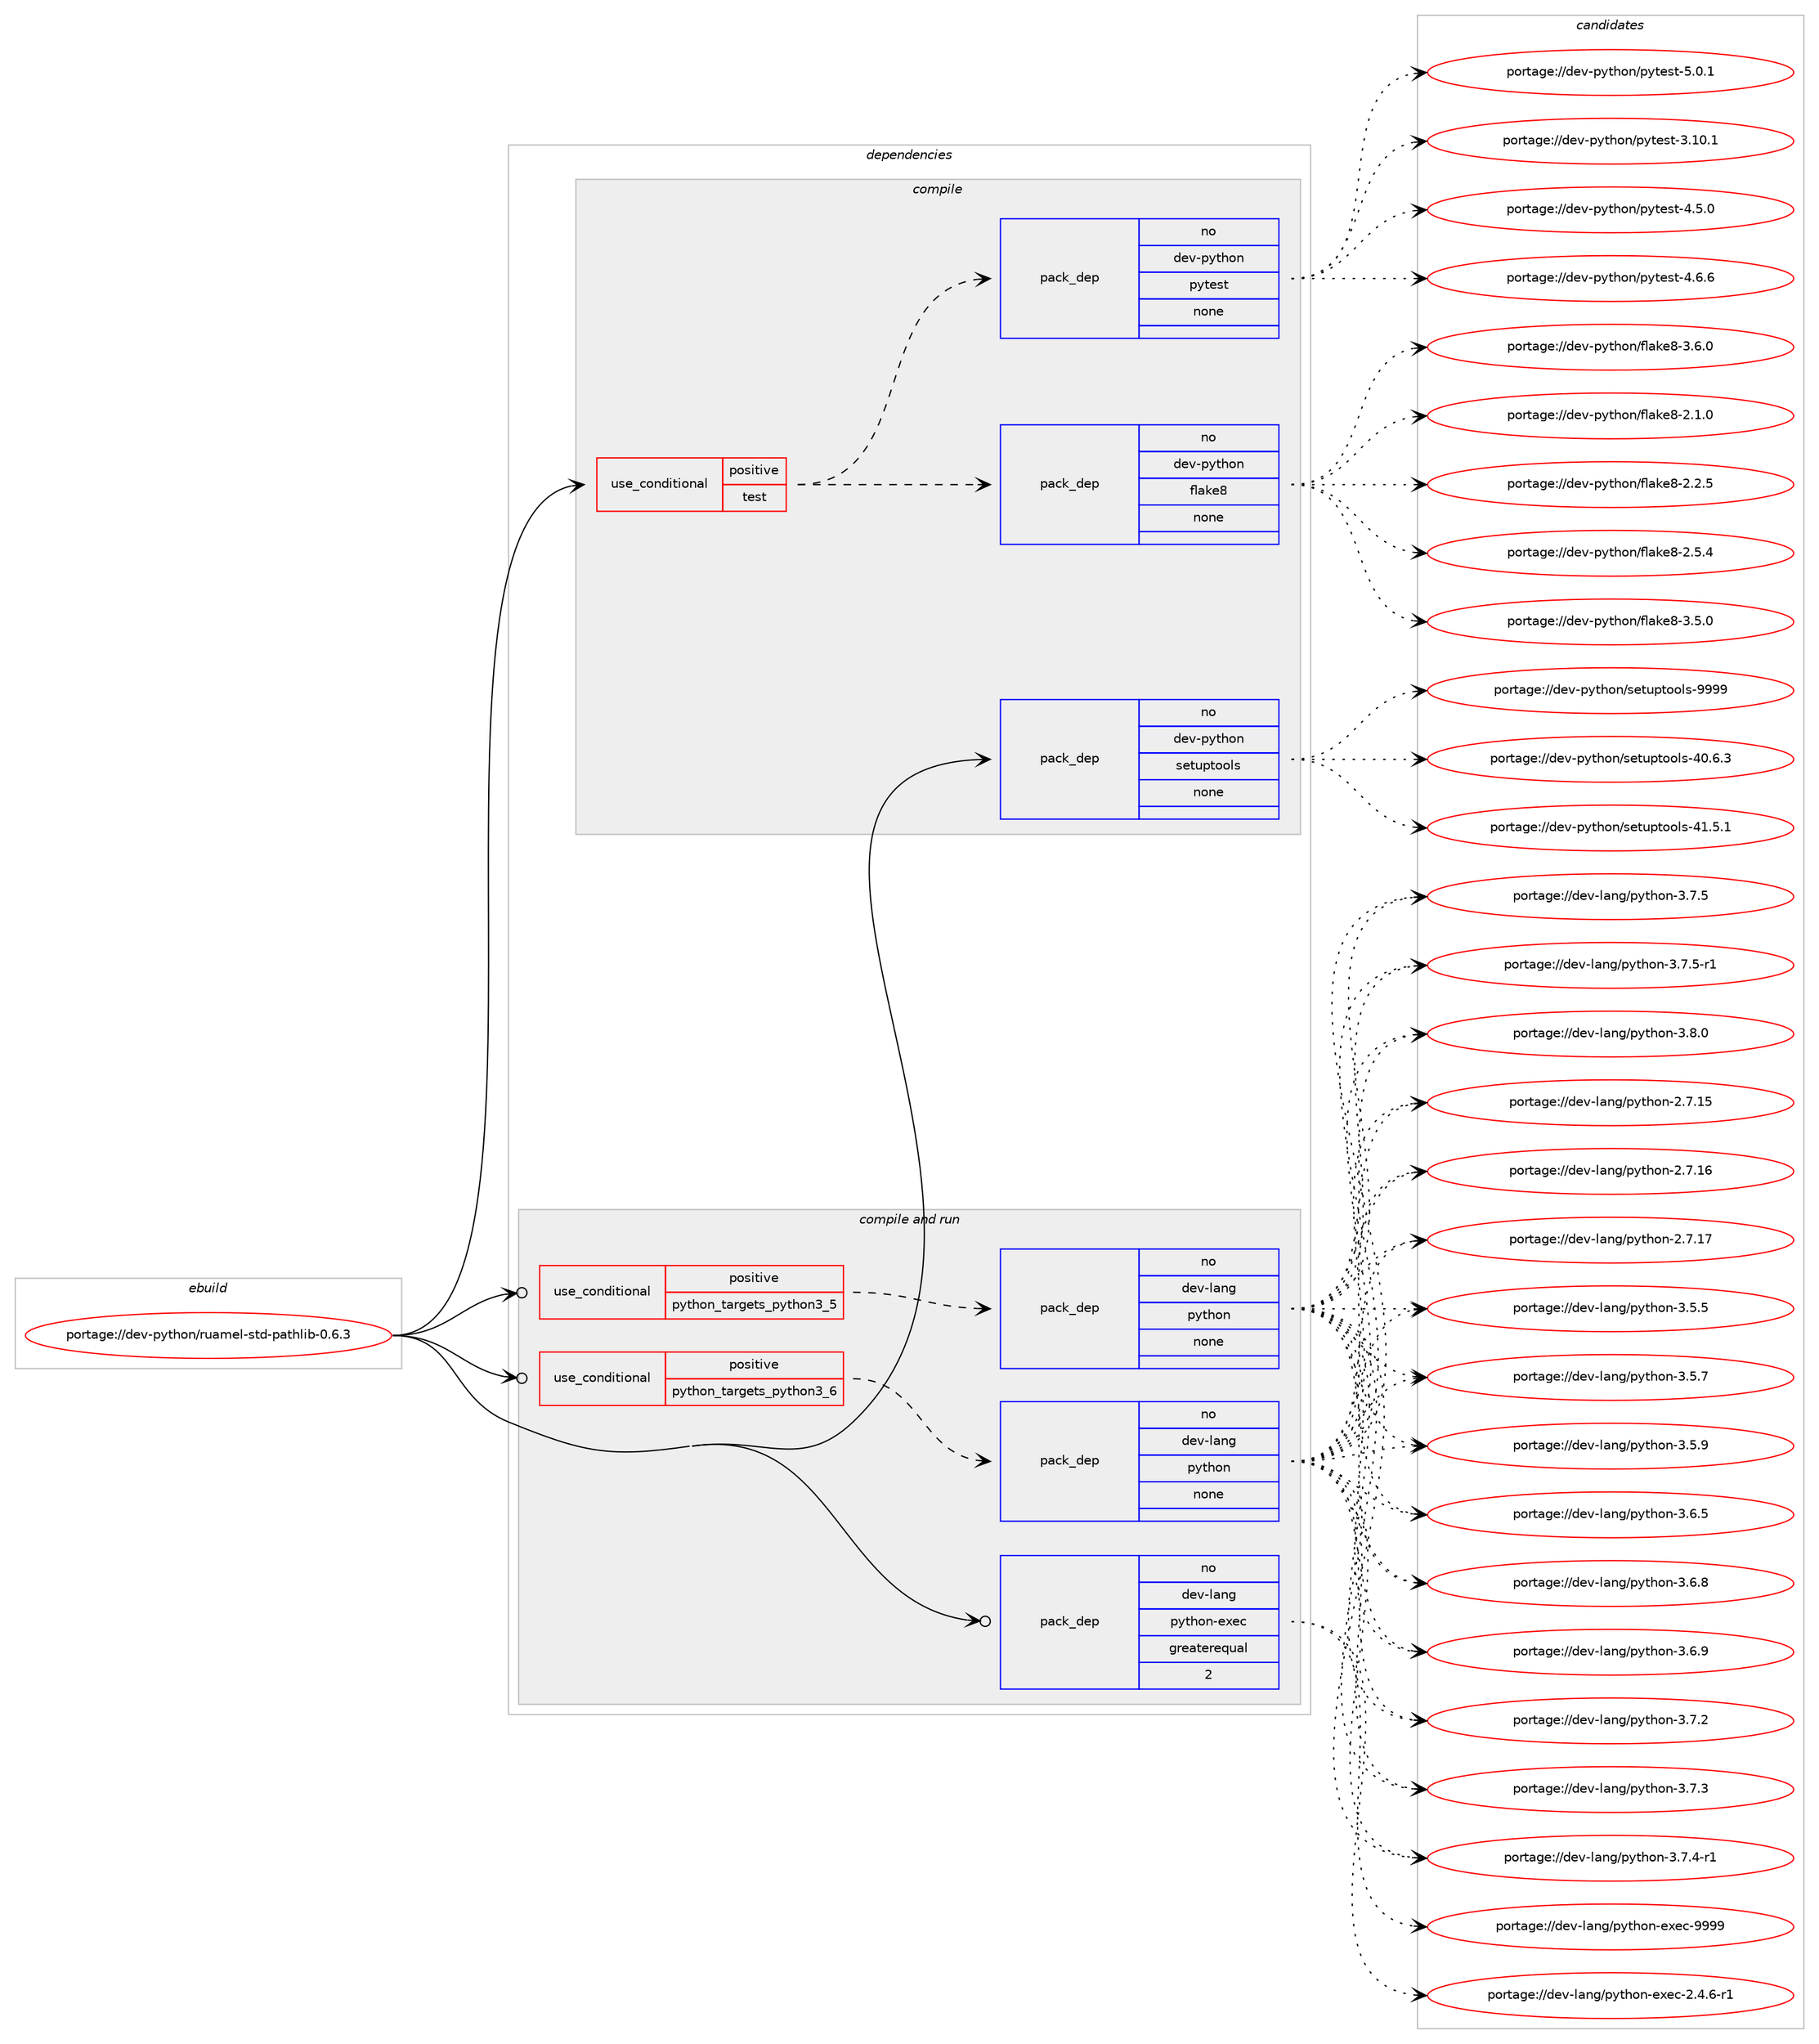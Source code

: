 digraph prolog {

# *************
# Graph options
# *************

newrank=true;
concentrate=true;
compound=true;
graph [rankdir=LR,fontname=Helvetica,fontsize=10,ranksep=1.5];#, ranksep=2.5, nodesep=0.2];
edge  [arrowhead=vee];
node  [fontname=Helvetica,fontsize=10];

# **********
# The ebuild
# **********

subgraph cluster_leftcol {
color=gray;
rank=same;
label=<<i>ebuild</i>>;
id [label="portage://dev-python/ruamel-std-pathlib-0.6.3", color=red, width=4, href="../dev-python/ruamel-std-pathlib-0.6.3.svg"];
}

# ****************
# The dependencies
# ****************

subgraph cluster_midcol {
color=gray;
label=<<i>dependencies</i>>;
subgraph cluster_compile {
fillcolor="#eeeeee";
style=filled;
label=<<i>compile</i>>;
subgraph cond38279 {
dependency171217 [label=<<TABLE BORDER="0" CELLBORDER="1" CELLSPACING="0" CELLPADDING="4"><TR><TD ROWSPAN="3" CELLPADDING="10">use_conditional</TD></TR><TR><TD>positive</TD></TR><TR><TD>test</TD></TR></TABLE>>, shape=none, color=red];
subgraph pack129535 {
dependency171218 [label=<<TABLE BORDER="0" CELLBORDER="1" CELLSPACING="0" CELLPADDING="4" WIDTH="220"><TR><TD ROWSPAN="6" CELLPADDING="30">pack_dep</TD></TR><TR><TD WIDTH="110">no</TD></TR><TR><TD>dev-python</TD></TR><TR><TD>flake8</TD></TR><TR><TD>none</TD></TR><TR><TD></TD></TR></TABLE>>, shape=none, color=blue];
}
dependency171217:e -> dependency171218:w [weight=20,style="dashed",arrowhead="vee"];
subgraph pack129536 {
dependency171219 [label=<<TABLE BORDER="0" CELLBORDER="1" CELLSPACING="0" CELLPADDING="4" WIDTH="220"><TR><TD ROWSPAN="6" CELLPADDING="30">pack_dep</TD></TR><TR><TD WIDTH="110">no</TD></TR><TR><TD>dev-python</TD></TR><TR><TD>pytest</TD></TR><TR><TD>none</TD></TR><TR><TD></TD></TR></TABLE>>, shape=none, color=blue];
}
dependency171217:e -> dependency171219:w [weight=20,style="dashed",arrowhead="vee"];
}
id:e -> dependency171217:w [weight=20,style="solid",arrowhead="vee"];
subgraph pack129537 {
dependency171220 [label=<<TABLE BORDER="0" CELLBORDER="1" CELLSPACING="0" CELLPADDING="4" WIDTH="220"><TR><TD ROWSPAN="6" CELLPADDING="30">pack_dep</TD></TR><TR><TD WIDTH="110">no</TD></TR><TR><TD>dev-python</TD></TR><TR><TD>setuptools</TD></TR><TR><TD>none</TD></TR><TR><TD></TD></TR></TABLE>>, shape=none, color=blue];
}
id:e -> dependency171220:w [weight=20,style="solid",arrowhead="vee"];
}
subgraph cluster_compileandrun {
fillcolor="#eeeeee";
style=filled;
label=<<i>compile and run</i>>;
subgraph cond38280 {
dependency171221 [label=<<TABLE BORDER="0" CELLBORDER="1" CELLSPACING="0" CELLPADDING="4"><TR><TD ROWSPAN="3" CELLPADDING="10">use_conditional</TD></TR><TR><TD>positive</TD></TR><TR><TD>python_targets_python3_5</TD></TR></TABLE>>, shape=none, color=red];
subgraph pack129538 {
dependency171222 [label=<<TABLE BORDER="0" CELLBORDER="1" CELLSPACING="0" CELLPADDING="4" WIDTH="220"><TR><TD ROWSPAN="6" CELLPADDING="30">pack_dep</TD></TR><TR><TD WIDTH="110">no</TD></TR><TR><TD>dev-lang</TD></TR><TR><TD>python</TD></TR><TR><TD>none</TD></TR><TR><TD></TD></TR></TABLE>>, shape=none, color=blue];
}
dependency171221:e -> dependency171222:w [weight=20,style="dashed",arrowhead="vee"];
}
id:e -> dependency171221:w [weight=20,style="solid",arrowhead="odotvee"];
subgraph cond38281 {
dependency171223 [label=<<TABLE BORDER="0" CELLBORDER="1" CELLSPACING="0" CELLPADDING="4"><TR><TD ROWSPAN="3" CELLPADDING="10">use_conditional</TD></TR><TR><TD>positive</TD></TR><TR><TD>python_targets_python3_6</TD></TR></TABLE>>, shape=none, color=red];
subgraph pack129539 {
dependency171224 [label=<<TABLE BORDER="0" CELLBORDER="1" CELLSPACING="0" CELLPADDING="4" WIDTH="220"><TR><TD ROWSPAN="6" CELLPADDING="30">pack_dep</TD></TR><TR><TD WIDTH="110">no</TD></TR><TR><TD>dev-lang</TD></TR><TR><TD>python</TD></TR><TR><TD>none</TD></TR><TR><TD></TD></TR></TABLE>>, shape=none, color=blue];
}
dependency171223:e -> dependency171224:w [weight=20,style="dashed",arrowhead="vee"];
}
id:e -> dependency171223:w [weight=20,style="solid",arrowhead="odotvee"];
subgraph pack129540 {
dependency171225 [label=<<TABLE BORDER="0" CELLBORDER="1" CELLSPACING="0" CELLPADDING="4" WIDTH="220"><TR><TD ROWSPAN="6" CELLPADDING="30">pack_dep</TD></TR><TR><TD WIDTH="110">no</TD></TR><TR><TD>dev-lang</TD></TR><TR><TD>python-exec</TD></TR><TR><TD>greaterequal</TD></TR><TR><TD>2</TD></TR></TABLE>>, shape=none, color=blue];
}
id:e -> dependency171225:w [weight=20,style="solid",arrowhead="odotvee"];
}
subgraph cluster_run {
fillcolor="#eeeeee";
style=filled;
label=<<i>run</i>>;
}
}

# **************
# The candidates
# **************

subgraph cluster_choices {
rank=same;
color=gray;
label=<<i>candidates</i>>;

subgraph choice129535 {
color=black;
nodesep=1;
choiceportage10010111845112121116104111110471021089710710156455046494648 [label="portage://dev-python/flake8-2.1.0", color=red, width=4,href="../dev-python/flake8-2.1.0.svg"];
choiceportage10010111845112121116104111110471021089710710156455046504653 [label="portage://dev-python/flake8-2.2.5", color=red, width=4,href="../dev-python/flake8-2.2.5.svg"];
choiceportage10010111845112121116104111110471021089710710156455046534652 [label="portage://dev-python/flake8-2.5.4", color=red, width=4,href="../dev-python/flake8-2.5.4.svg"];
choiceportage10010111845112121116104111110471021089710710156455146534648 [label="portage://dev-python/flake8-3.5.0", color=red, width=4,href="../dev-python/flake8-3.5.0.svg"];
choiceportage10010111845112121116104111110471021089710710156455146544648 [label="portage://dev-python/flake8-3.6.0", color=red, width=4,href="../dev-python/flake8-3.6.0.svg"];
dependency171218:e -> choiceportage10010111845112121116104111110471021089710710156455046494648:w [style=dotted,weight="100"];
dependency171218:e -> choiceportage10010111845112121116104111110471021089710710156455046504653:w [style=dotted,weight="100"];
dependency171218:e -> choiceportage10010111845112121116104111110471021089710710156455046534652:w [style=dotted,weight="100"];
dependency171218:e -> choiceportage10010111845112121116104111110471021089710710156455146534648:w [style=dotted,weight="100"];
dependency171218:e -> choiceportage10010111845112121116104111110471021089710710156455146544648:w [style=dotted,weight="100"];
}
subgraph choice129536 {
color=black;
nodesep=1;
choiceportage100101118451121211161041111104711212111610111511645514649484649 [label="portage://dev-python/pytest-3.10.1", color=red, width=4,href="../dev-python/pytest-3.10.1.svg"];
choiceportage1001011184511212111610411111047112121116101115116455246534648 [label="portage://dev-python/pytest-4.5.0", color=red, width=4,href="../dev-python/pytest-4.5.0.svg"];
choiceportage1001011184511212111610411111047112121116101115116455246544654 [label="portage://dev-python/pytest-4.6.6", color=red, width=4,href="../dev-python/pytest-4.6.6.svg"];
choiceportage1001011184511212111610411111047112121116101115116455346484649 [label="portage://dev-python/pytest-5.0.1", color=red, width=4,href="../dev-python/pytest-5.0.1.svg"];
dependency171219:e -> choiceportage100101118451121211161041111104711212111610111511645514649484649:w [style=dotted,weight="100"];
dependency171219:e -> choiceportage1001011184511212111610411111047112121116101115116455246534648:w [style=dotted,weight="100"];
dependency171219:e -> choiceportage1001011184511212111610411111047112121116101115116455246544654:w [style=dotted,weight="100"];
dependency171219:e -> choiceportage1001011184511212111610411111047112121116101115116455346484649:w [style=dotted,weight="100"];
}
subgraph choice129537 {
color=black;
nodesep=1;
choiceportage100101118451121211161041111104711510111611711211611111110811545524846544651 [label="portage://dev-python/setuptools-40.6.3", color=red, width=4,href="../dev-python/setuptools-40.6.3.svg"];
choiceportage100101118451121211161041111104711510111611711211611111110811545524946534649 [label="portage://dev-python/setuptools-41.5.1", color=red, width=4,href="../dev-python/setuptools-41.5.1.svg"];
choiceportage10010111845112121116104111110471151011161171121161111111081154557575757 [label="portage://dev-python/setuptools-9999", color=red, width=4,href="../dev-python/setuptools-9999.svg"];
dependency171220:e -> choiceportage100101118451121211161041111104711510111611711211611111110811545524846544651:w [style=dotted,weight="100"];
dependency171220:e -> choiceportage100101118451121211161041111104711510111611711211611111110811545524946534649:w [style=dotted,weight="100"];
dependency171220:e -> choiceportage10010111845112121116104111110471151011161171121161111111081154557575757:w [style=dotted,weight="100"];
}
subgraph choice129538 {
color=black;
nodesep=1;
choiceportage10010111845108971101034711212111610411111045504655464953 [label="portage://dev-lang/python-2.7.15", color=red, width=4,href="../dev-lang/python-2.7.15.svg"];
choiceportage10010111845108971101034711212111610411111045504655464954 [label="portage://dev-lang/python-2.7.16", color=red, width=4,href="../dev-lang/python-2.7.16.svg"];
choiceportage10010111845108971101034711212111610411111045504655464955 [label="portage://dev-lang/python-2.7.17", color=red, width=4,href="../dev-lang/python-2.7.17.svg"];
choiceportage100101118451089711010347112121116104111110455146534653 [label="portage://dev-lang/python-3.5.5", color=red, width=4,href="../dev-lang/python-3.5.5.svg"];
choiceportage100101118451089711010347112121116104111110455146534655 [label="portage://dev-lang/python-3.5.7", color=red, width=4,href="../dev-lang/python-3.5.7.svg"];
choiceportage100101118451089711010347112121116104111110455146534657 [label="portage://dev-lang/python-3.5.9", color=red, width=4,href="../dev-lang/python-3.5.9.svg"];
choiceportage100101118451089711010347112121116104111110455146544653 [label="portage://dev-lang/python-3.6.5", color=red, width=4,href="../dev-lang/python-3.6.5.svg"];
choiceportage100101118451089711010347112121116104111110455146544656 [label="portage://dev-lang/python-3.6.8", color=red, width=4,href="../dev-lang/python-3.6.8.svg"];
choiceportage100101118451089711010347112121116104111110455146544657 [label="portage://dev-lang/python-3.6.9", color=red, width=4,href="../dev-lang/python-3.6.9.svg"];
choiceportage100101118451089711010347112121116104111110455146554650 [label="portage://dev-lang/python-3.7.2", color=red, width=4,href="../dev-lang/python-3.7.2.svg"];
choiceportage100101118451089711010347112121116104111110455146554651 [label="portage://dev-lang/python-3.7.3", color=red, width=4,href="../dev-lang/python-3.7.3.svg"];
choiceportage1001011184510897110103471121211161041111104551465546524511449 [label="portage://dev-lang/python-3.7.4-r1", color=red, width=4,href="../dev-lang/python-3.7.4-r1.svg"];
choiceportage100101118451089711010347112121116104111110455146554653 [label="portage://dev-lang/python-3.7.5", color=red, width=4,href="../dev-lang/python-3.7.5.svg"];
choiceportage1001011184510897110103471121211161041111104551465546534511449 [label="portage://dev-lang/python-3.7.5-r1", color=red, width=4,href="../dev-lang/python-3.7.5-r1.svg"];
choiceportage100101118451089711010347112121116104111110455146564648 [label="portage://dev-lang/python-3.8.0", color=red, width=4,href="../dev-lang/python-3.8.0.svg"];
dependency171222:e -> choiceportage10010111845108971101034711212111610411111045504655464953:w [style=dotted,weight="100"];
dependency171222:e -> choiceportage10010111845108971101034711212111610411111045504655464954:w [style=dotted,weight="100"];
dependency171222:e -> choiceportage10010111845108971101034711212111610411111045504655464955:w [style=dotted,weight="100"];
dependency171222:e -> choiceportage100101118451089711010347112121116104111110455146534653:w [style=dotted,weight="100"];
dependency171222:e -> choiceportage100101118451089711010347112121116104111110455146534655:w [style=dotted,weight="100"];
dependency171222:e -> choiceportage100101118451089711010347112121116104111110455146534657:w [style=dotted,weight="100"];
dependency171222:e -> choiceportage100101118451089711010347112121116104111110455146544653:w [style=dotted,weight="100"];
dependency171222:e -> choiceportage100101118451089711010347112121116104111110455146544656:w [style=dotted,weight="100"];
dependency171222:e -> choiceportage100101118451089711010347112121116104111110455146544657:w [style=dotted,weight="100"];
dependency171222:e -> choiceportage100101118451089711010347112121116104111110455146554650:w [style=dotted,weight="100"];
dependency171222:e -> choiceportage100101118451089711010347112121116104111110455146554651:w [style=dotted,weight="100"];
dependency171222:e -> choiceportage1001011184510897110103471121211161041111104551465546524511449:w [style=dotted,weight="100"];
dependency171222:e -> choiceportage100101118451089711010347112121116104111110455146554653:w [style=dotted,weight="100"];
dependency171222:e -> choiceportage1001011184510897110103471121211161041111104551465546534511449:w [style=dotted,weight="100"];
dependency171222:e -> choiceportage100101118451089711010347112121116104111110455146564648:w [style=dotted,weight="100"];
}
subgraph choice129539 {
color=black;
nodesep=1;
choiceportage10010111845108971101034711212111610411111045504655464953 [label="portage://dev-lang/python-2.7.15", color=red, width=4,href="../dev-lang/python-2.7.15.svg"];
choiceportage10010111845108971101034711212111610411111045504655464954 [label="portage://dev-lang/python-2.7.16", color=red, width=4,href="../dev-lang/python-2.7.16.svg"];
choiceportage10010111845108971101034711212111610411111045504655464955 [label="portage://dev-lang/python-2.7.17", color=red, width=4,href="../dev-lang/python-2.7.17.svg"];
choiceportage100101118451089711010347112121116104111110455146534653 [label="portage://dev-lang/python-3.5.5", color=red, width=4,href="../dev-lang/python-3.5.5.svg"];
choiceportage100101118451089711010347112121116104111110455146534655 [label="portage://dev-lang/python-3.5.7", color=red, width=4,href="../dev-lang/python-3.5.7.svg"];
choiceportage100101118451089711010347112121116104111110455146534657 [label="portage://dev-lang/python-3.5.9", color=red, width=4,href="../dev-lang/python-3.5.9.svg"];
choiceportage100101118451089711010347112121116104111110455146544653 [label="portage://dev-lang/python-3.6.5", color=red, width=4,href="../dev-lang/python-3.6.5.svg"];
choiceportage100101118451089711010347112121116104111110455146544656 [label="portage://dev-lang/python-3.6.8", color=red, width=4,href="../dev-lang/python-3.6.8.svg"];
choiceportage100101118451089711010347112121116104111110455146544657 [label="portage://dev-lang/python-3.6.9", color=red, width=4,href="../dev-lang/python-3.6.9.svg"];
choiceportage100101118451089711010347112121116104111110455146554650 [label="portage://dev-lang/python-3.7.2", color=red, width=4,href="../dev-lang/python-3.7.2.svg"];
choiceportage100101118451089711010347112121116104111110455146554651 [label="portage://dev-lang/python-3.7.3", color=red, width=4,href="../dev-lang/python-3.7.3.svg"];
choiceportage1001011184510897110103471121211161041111104551465546524511449 [label="portage://dev-lang/python-3.7.4-r1", color=red, width=4,href="../dev-lang/python-3.7.4-r1.svg"];
choiceportage100101118451089711010347112121116104111110455146554653 [label="portage://dev-lang/python-3.7.5", color=red, width=4,href="../dev-lang/python-3.7.5.svg"];
choiceportage1001011184510897110103471121211161041111104551465546534511449 [label="portage://dev-lang/python-3.7.5-r1", color=red, width=4,href="../dev-lang/python-3.7.5-r1.svg"];
choiceportage100101118451089711010347112121116104111110455146564648 [label="portage://dev-lang/python-3.8.0", color=red, width=4,href="../dev-lang/python-3.8.0.svg"];
dependency171224:e -> choiceportage10010111845108971101034711212111610411111045504655464953:w [style=dotted,weight="100"];
dependency171224:e -> choiceportage10010111845108971101034711212111610411111045504655464954:w [style=dotted,weight="100"];
dependency171224:e -> choiceportage10010111845108971101034711212111610411111045504655464955:w [style=dotted,weight="100"];
dependency171224:e -> choiceportage100101118451089711010347112121116104111110455146534653:w [style=dotted,weight="100"];
dependency171224:e -> choiceportage100101118451089711010347112121116104111110455146534655:w [style=dotted,weight="100"];
dependency171224:e -> choiceportage100101118451089711010347112121116104111110455146534657:w [style=dotted,weight="100"];
dependency171224:e -> choiceportage100101118451089711010347112121116104111110455146544653:w [style=dotted,weight="100"];
dependency171224:e -> choiceportage100101118451089711010347112121116104111110455146544656:w [style=dotted,weight="100"];
dependency171224:e -> choiceportage100101118451089711010347112121116104111110455146544657:w [style=dotted,weight="100"];
dependency171224:e -> choiceportage100101118451089711010347112121116104111110455146554650:w [style=dotted,weight="100"];
dependency171224:e -> choiceportage100101118451089711010347112121116104111110455146554651:w [style=dotted,weight="100"];
dependency171224:e -> choiceportage1001011184510897110103471121211161041111104551465546524511449:w [style=dotted,weight="100"];
dependency171224:e -> choiceportage100101118451089711010347112121116104111110455146554653:w [style=dotted,weight="100"];
dependency171224:e -> choiceportage1001011184510897110103471121211161041111104551465546534511449:w [style=dotted,weight="100"];
dependency171224:e -> choiceportage100101118451089711010347112121116104111110455146564648:w [style=dotted,weight="100"];
}
subgraph choice129540 {
color=black;
nodesep=1;
choiceportage10010111845108971101034711212111610411111045101120101994550465246544511449 [label="portage://dev-lang/python-exec-2.4.6-r1", color=red, width=4,href="../dev-lang/python-exec-2.4.6-r1.svg"];
choiceportage10010111845108971101034711212111610411111045101120101994557575757 [label="portage://dev-lang/python-exec-9999", color=red, width=4,href="../dev-lang/python-exec-9999.svg"];
dependency171225:e -> choiceportage10010111845108971101034711212111610411111045101120101994550465246544511449:w [style=dotted,weight="100"];
dependency171225:e -> choiceportage10010111845108971101034711212111610411111045101120101994557575757:w [style=dotted,weight="100"];
}
}

}
